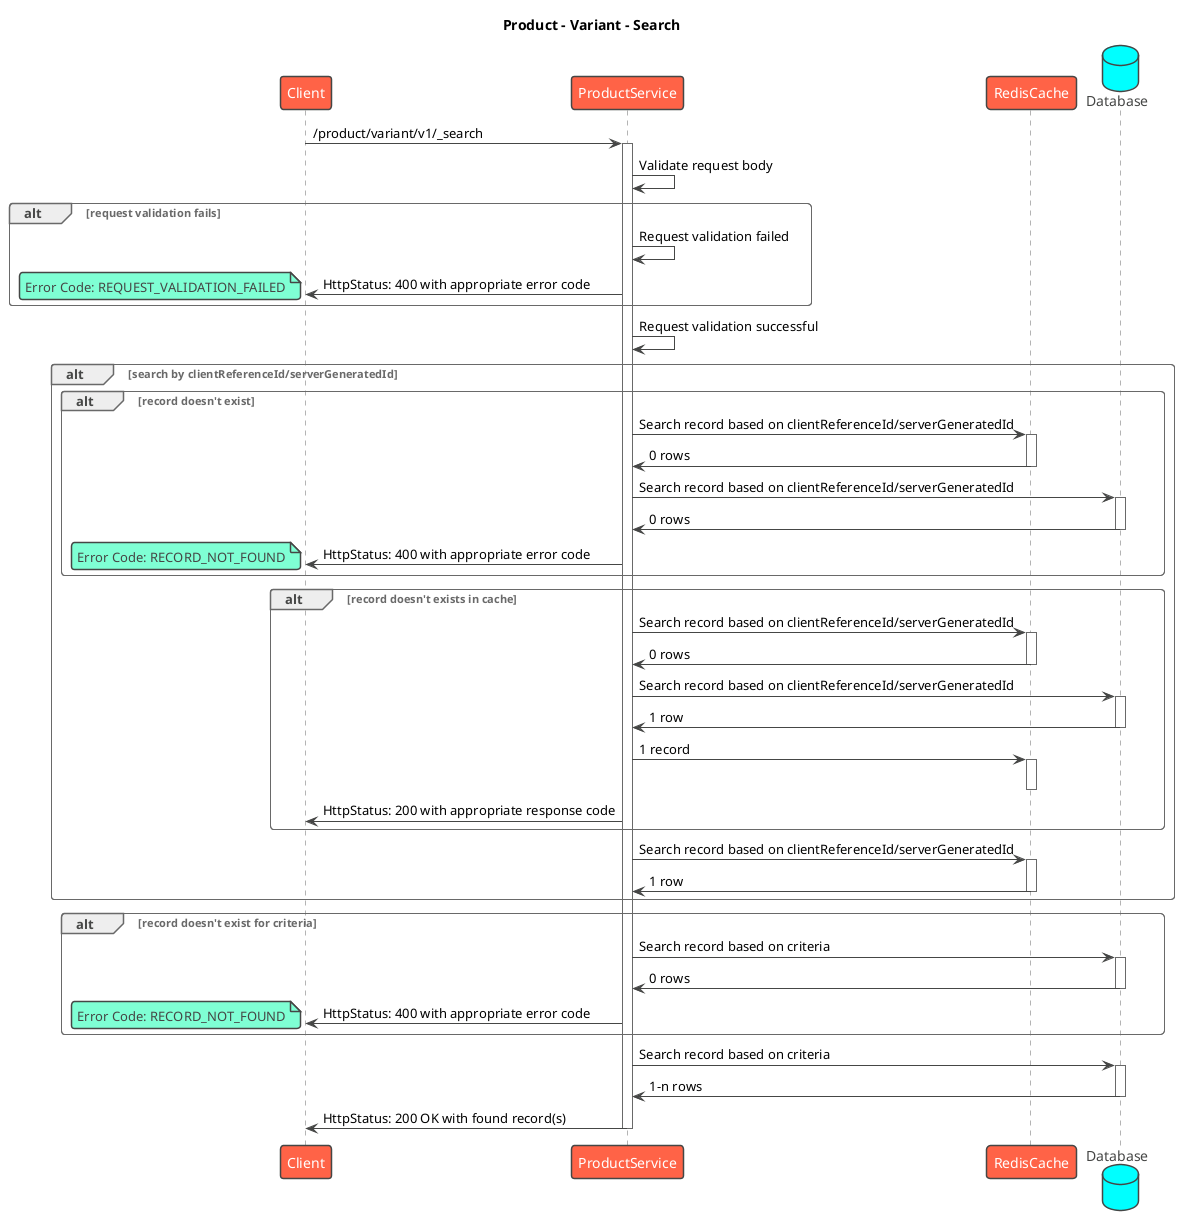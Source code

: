@startuml
title Product - Variant - Search
!theme vibrant
participant Client as c
participant ProductService as s
participant RedisCache as rc
database Database as db
c -> s : /product/variant/v1/_search
activate s
s -> s: Validate request body
alt request validation fails
    s -> s: Request validation failed
    s -> c: HttpStatus: 400 with appropriate error code
    note left
      Error Code: REQUEST_VALIDATION_FAILED
    end note
end
s -> s: Request validation successful
alt search by clientReferenceId/serverGeneratedId
    alt record doesn't exist
        s -> rc: Search record based on clientReferenceId/serverGeneratedId
        activate rc
        rc -> s: 0 rows
        deactivate rc
        s -> db: Search record based on clientReferenceId/serverGeneratedId
        activate db
        db -> s: 0 rows
        deactivate db
        s -> c: HttpStatus: 400 with appropriate error code
        note left
          Error Code: RECORD_NOT_FOUND
        end note
    end
    alt record doesn't exists in cache
        s -> rc: Search record based on clientReferenceId/serverGeneratedId
        activate rc
        rc -> s: 0 rows
        deactivate rc
        s -> db: Search record based on clientReferenceId/serverGeneratedId
        activate db
        db -> s: 1 row
        deactivate db
        s -> rc: 1 record
        activate rc
        deactivate rc
        s -> c: HttpStatus: 200 with appropriate response code
    end
s -> rc: Search record based on clientReferenceId/serverGeneratedId
activate rc
rc -> s: 1 row
deactivate rc
end
alt record doesn't exist for criteria
    s -> db: Search record based on criteria
    activate db
    db -> s: 0 rows
    deactivate db
    s -> c: HttpStatus: 400 with appropriate error code
    note left
      Error Code: RECORD_NOT_FOUND
    end note
end
s -> db: Search record based on criteria
activate db
db -> s: 1-n rows
deactivate db
s -> c: HttpStatus: 200 OK with found record(s)
deactivate s
@enduml